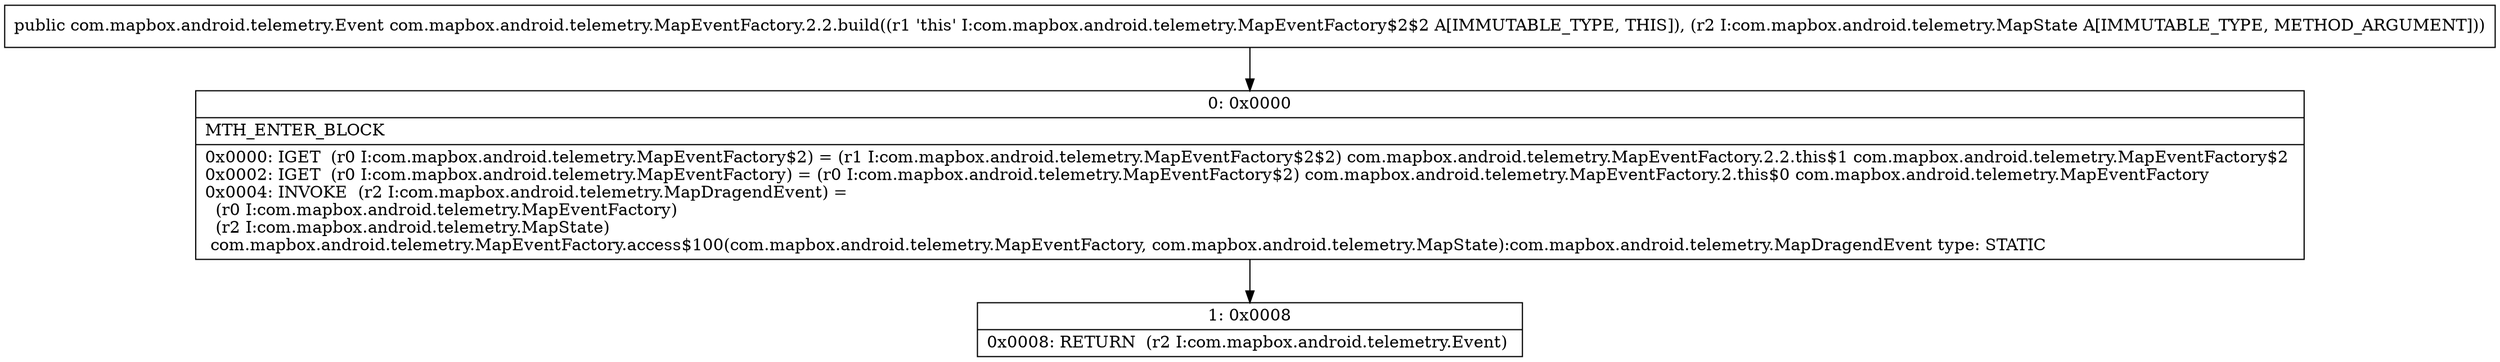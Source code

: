 digraph "CFG forcom.mapbox.android.telemetry.MapEventFactory.2.2.build(Lcom\/mapbox\/android\/telemetry\/MapState;)Lcom\/mapbox\/android\/telemetry\/Event;" {
Node_0 [shape=record,label="{0\:\ 0x0000|MTH_ENTER_BLOCK\l|0x0000: IGET  (r0 I:com.mapbox.android.telemetry.MapEventFactory$2) = (r1 I:com.mapbox.android.telemetry.MapEventFactory$2$2) com.mapbox.android.telemetry.MapEventFactory.2.2.this$1 com.mapbox.android.telemetry.MapEventFactory$2 \l0x0002: IGET  (r0 I:com.mapbox.android.telemetry.MapEventFactory) = (r0 I:com.mapbox.android.telemetry.MapEventFactory$2) com.mapbox.android.telemetry.MapEventFactory.2.this$0 com.mapbox.android.telemetry.MapEventFactory \l0x0004: INVOKE  (r2 I:com.mapbox.android.telemetry.MapDragendEvent) = \l  (r0 I:com.mapbox.android.telemetry.MapEventFactory)\l  (r2 I:com.mapbox.android.telemetry.MapState)\l com.mapbox.android.telemetry.MapEventFactory.access$100(com.mapbox.android.telemetry.MapEventFactory, com.mapbox.android.telemetry.MapState):com.mapbox.android.telemetry.MapDragendEvent type: STATIC \l}"];
Node_1 [shape=record,label="{1\:\ 0x0008|0x0008: RETURN  (r2 I:com.mapbox.android.telemetry.Event) \l}"];
MethodNode[shape=record,label="{public com.mapbox.android.telemetry.Event com.mapbox.android.telemetry.MapEventFactory.2.2.build((r1 'this' I:com.mapbox.android.telemetry.MapEventFactory$2$2 A[IMMUTABLE_TYPE, THIS]), (r2 I:com.mapbox.android.telemetry.MapState A[IMMUTABLE_TYPE, METHOD_ARGUMENT])) }"];
MethodNode -> Node_0;
Node_0 -> Node_1;
}

